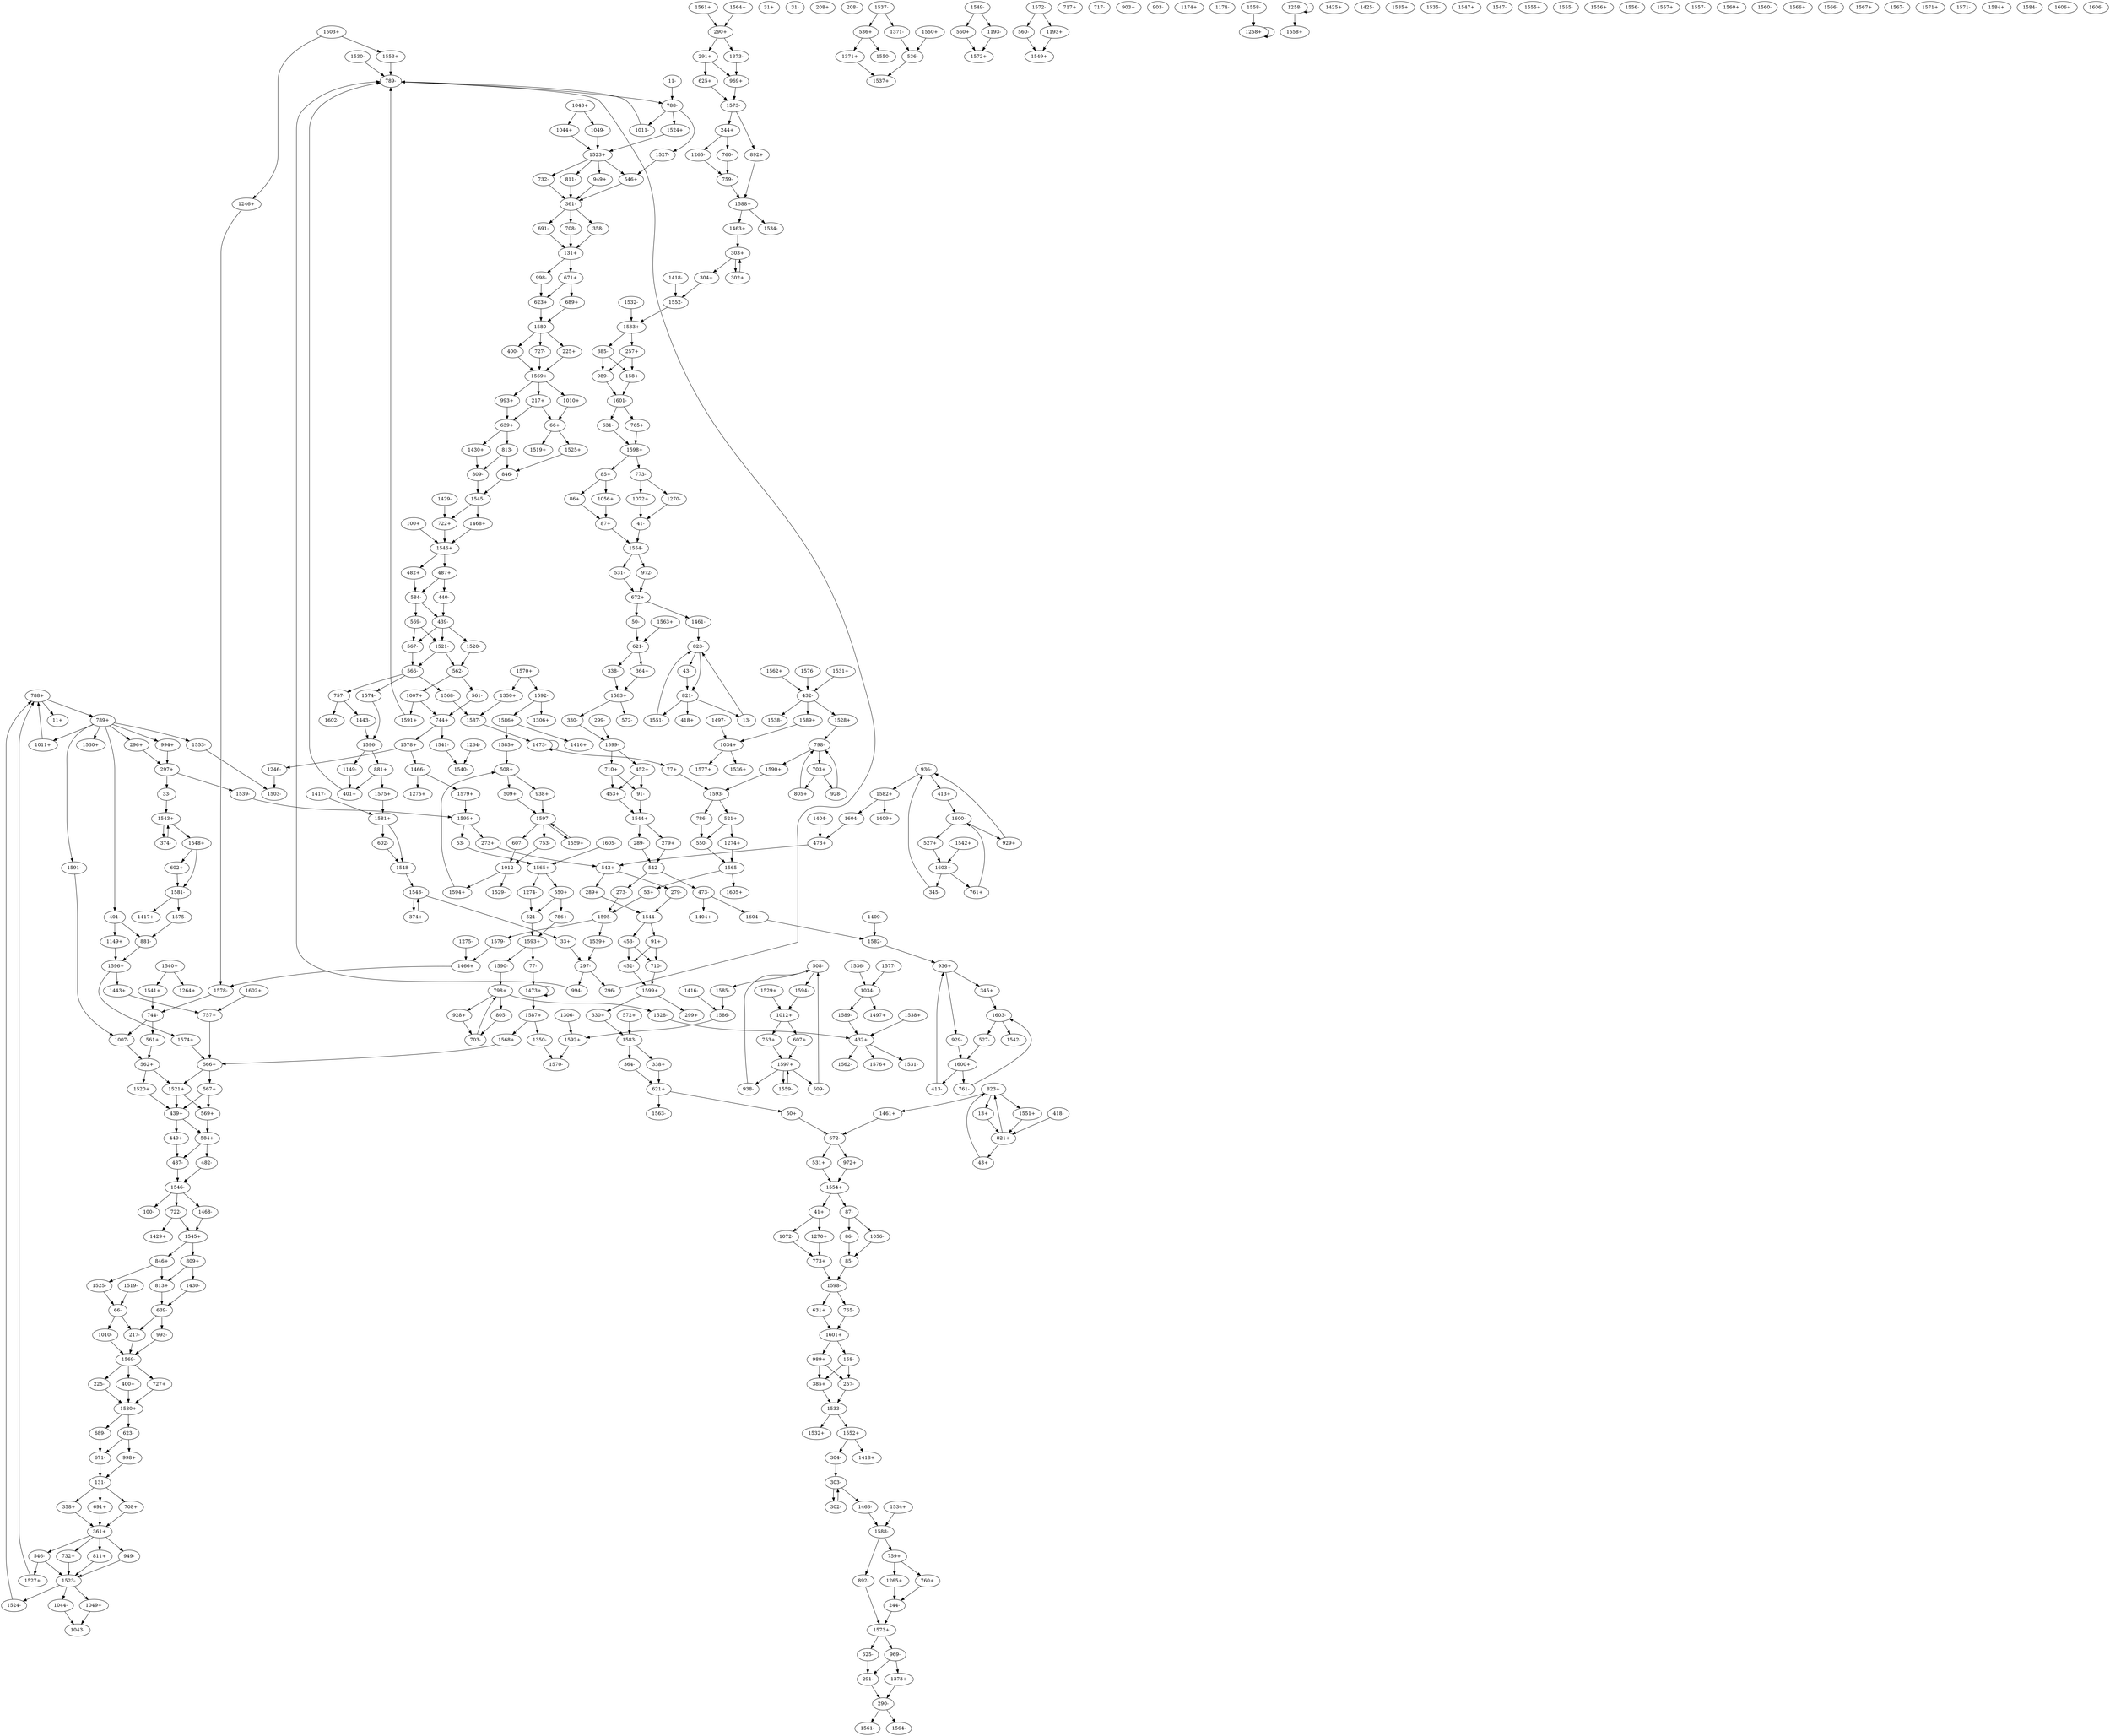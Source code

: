 digraph adj {
graph [k=96]
edge [d=-95]
"11+" [l=7627 C=186236]
"11-" [l=7627 C=186236]
"13+" [l=37907 C=817950]
"13-" [l=37907 C=817950]
"31+" [l=17947 C=372538]
"31-" [l=17947 C=372538]
"33+" [l=31737 C=852610]
"33-" [l=31737 C=852610]
"41+" [l=1584 C=36566]
"41-" [l=1584 C=36566]
"43+" [l=13880 C=295180]
"43-" [l=13880 C=295180]
"50+" [l=1977 C=68708]
"50-" [l=1977 C=68708]
"53+" [l=11040 C=316909]
"53-" [l=11040 C=316909]
"66+" [l=220 C=12228]
"66-" [l=220 C=12228]
"77+" [l=27741 C=717699]
"77-" [l=27741 C=717699]
"85+" [l=2199 C=56297]
"85-" [l=2199 C=56297]
"86+" [l=191 C=192]
"86-" [l=191 C=192]
"87+" [l=295 C=4713]
"87-" [l=295 C=4713]
"91+" [l=832 C=24397]
"91-" [l=832 C=24397]
"100+" [l=191 C=8085]
"100-" [l=191 C=8085]
"131+" [l=705 C=129383]
"131-" [l=705 C=129383]
"158+" [l=659 C=13271]
"158-" [l=659 C=13271]
"208+" [l=12757 C=307077]
"208-" [l=12757 C=307077]
"217+" [l=168 C=7467]
"217-" [l=168 C=7467]
"225+" [l=191 C=7949]
"225-" [l=191 C=7949]
"244+" [l=369 C=6942]
"244-" [l=369 C=6942]
"257+" [l=2233 C=46496]
"257-" [l=2233 C=46496]
"273+" [l=3244 C=82946]
"273-" [l=3244 C=82946]
"279+" [l=8397 C=228270]
"279-" [l=8397 C=228270]
"289+" [l=11281 C=300253]
"289-" [l=11281 C=300253]
"290+" [l=207 C=4558]
"290-" [l=207 C=4558]
"291+" [l=128 C=966]
"291-" [l=128 C=966]
"296+" [l=191 C=3202]
"296-" [l=191 C=3202]
"297+" [l=127 C=1956]
"297-" [l=127 C=1956]
"299+" [l=1530 C=44410]
"299-" [l=1530 C=44410]
"302+" [l=5860 C=151617]
"302-" [l=5860 C=151617]
"303+" [l=97 C=119]
"303-" [l=97 C=119]
"304+" [l=2656 C=57370]
"304-" [l=2656 C=57370]
"330+" [l=2156 C=58535]
"330-" [l=2156 C=58535]
"338+" [l=388 C=10603]
"338-" [l=388 C=10603]
"345+" [l=2491 C=57309]
"345-" [l=2491 C=57309]
"358+" [l=191 C=2674]
"358-" [l=191 C=2674]
"361+" [l=573 C=103795]
"361-" [l=573 C=103795]
"364+" [l=2812 C=93038]
"364-" [l=2812 C=93038]
"374+" [l=1977 C=40916]
"374-" [l=1977 C=40916]
"385+" [l=2233 C=52507]
"385-" [l=2233 C=52507]
"400+" [l=191 C=2288]
"400-" [l=191 C=2288]
"401+" [l=5397 C=158697]
"401-" [l=5397 C=158697]
"413+" [l=1582 C=34145]
"413-" [l=1582 C=34145]
"418+" [l=11669 C=251475]
"418-" [l=11669 C=251475]
"432+" [l=107 C=887]
"432-" [l=107 C=887]
"439+" [l=163 C=9362]
"439-" [l=163 C=9362]
"440+" [l=191 C=2053]
"440-" [l=191 C=2053]
"452+" [l=191 C=3001]
"452-" [l=191 C=3001]
"453+" [l=832 C=23929]
"453-" [l=832 C=23929]
"473+" [l=12602 C=314032]
"473-" [l=12602 C=314032]
"482+" [l=191 C=9800]
"482-" [l=191 C=9800]
"487+" [l=122 C=2105]
"487-" [l=122 C=2105]
"508+" [l=107 C=411]
"508-" [l=107 C=411]
"509+" [l=206 C=2161]
"509-" [l=206 C=2161]
"521+" [l=386 C=6155]
"521-" [l=386 C=6155]
"527+" [l=865 C=17176]
"527-" [l=865 C=17176]
"531+" [l=548 C=8648]
"531-" [l=548 C=8648]
"536+" [l=713 C=15004]
"536-" [l=713 C=15004]
"542+" [l=128 C=1982]
"542-" [l=128 C=1982]
"546+" [l=186 C=8719]
"546-" [l=186 C=8719]
"550+" [l=113 C=1115]
"550-" [l=113 C=1115]
"560+" [l=1088 C=27620]
"560-" [l=1088 C=27620]
"561+" [l=192 C=2462]
"561-" [l=192 C=2462]
"562+" [l=130 C=2861]
"562-" [l=130 C=2861]
"566+" [l=117 C=2371]
"566-" [l=117 C=2371]
"567+" [l=184 C=4939]
"567-" [l=184 C=4939]
"569+" [l=184 C=8344]
"569-" [l=184 C=8344]
"572+" [l=711 C=15830]
"572-" [l=711 C=15830]
"584+" [l=101 C=954]
"584-" [l=101 C=954]
"602+" [l=182 C=2104]
"602-" [l=182 C=2104]
"607+" [l=191 C=2386]
"607-" [l=191 C=2386]
"621+" [l=151 C=2207]
"621-" [l=151 C=2207]
"623+" [l=159 C=11599]
"623-" [l=159 C=11599]
"625+" [l=191 C=2062]
"625-" [l=191 C=2062]
"631+" [l=568 C=15397]
"631-" [l=568 C=15397]
"639+" [l=281 C=16100]
"639-" [l=281 C=16100]
"671+" [l=159 C=10656]
"671-" [l=159 C=10656]
"672+" [l=114 C=629]
"672-" [l=114 C=629]
"689+" [l=191 C=2407]
"689-" [l=191 C=2407]
"691+" [l=197 C=8779]
"691-" [l=197 C=8779]
"703+" [l=782 C=12700]
"703-" [l=782 C=12700]
"708+" [l=191 C=7300]
"708-" [l=191 C=7300]
"710+" [l=191 C=2439]
"710-" [l=191 C=2439]
"717+" [l=3423 C=63258]
"717-" [l=3423 C=63258]
"722+" [l=145 C=4629]
"722-" [l=145 C=4629]
"727+" [l=191 C=8089]
"727-" [l=191 C=8089]
"732+" [l=182 C=2986]
"732-" [l=182 C=2986]
"744+" [l=107 C=656]
"744-" [l=107 C=656]
"753+" [l=1395 C=29856]
"753-" [l=1395 C=29856]
"757+" [l=161 C=4891]
"757-" [l=161 C=4891]
"759+" [l=211 C=2994]
"759-" [l=211 C=2994]
"760+" [l=191 C=2103]
"760-" [l=191 C=2103]
"761+" [l=775 C=16769]
"761-" [l=775 C=16769]
"765+" [l=571 C=11657]
"765-" [l=571 C=11657]
"773+" [l=910 C=19278]
"773-" [l=910 C=19278]
"786+" [l=464 C=10428]
"786-" [l=464 C=10428]
"788+" [l=111 C=2730]
"788-" [l=111 C=2730]
"789+" [l=104 C=1321]
"789-" [l=104 C=1321]
"798+" [l=100 C=239]
"798-" [l=100 C=239]
"805+" [l=191 C=192]
"805-" [l=191 C=192]
"809+" [l=110 C=1429]
"809-" [l=110 C=1429]
"811+" [l=191 C=6103]
"811-" [l=191 C=6103]
"813+" [l=109 C=1648]
"813-" [l=109 C=1648]
"821+" [l=109 C=881]
"821-" [l=109 C=881]
"823+" [l=101 C=467]
"823-" [l=101 C=467]
"846+" [l=145 C=7139]
"846-" [l=145 C=7139]
"881+" [l=108 C=264]
"881-" [l=108 C=264]
"892+" [l=581 C=12903]
"892-" [l=581 C=12903]
"903+" [l=369 C=716]
"903-" [l=369 C=716]
"928+" [l=191 C=2410]
"928-" [l=191 C=2410]
"929+" [l=433 C=7042]
"929-" [l=433 C=7042]
"936+" [l=99 C=167]
"936-" [l=99 C=167]
"938+" [l=215 C=2313]
"938-" [l=215 C=2313]
"949+" [l=191 C=2685]
"949-" [l=191 C=2685]
"969+" [l=128 C=840]
"969-" [l=128 C=840]
"972+" [l=548 C=11924]
"972-" [l=548 C=11924]
"989+" [l=659 C=15029]
"989-" [l=659 C=15029]
"993+" [l=215 C=8597]
"993-" [l=215 C=8597]
"994+" [l=191 C=3927]
"994-" [l=191 C=3927]
"998+" [l=191 C=2888]
"998-" [l=191 C=2888]
"1007+" [l=182 C=5395]
"1007-" [l=182 C=5395]
"1010+" [l=206 C=4193]
"1010-" [l=206 C=4193]
"1011+" [l=320 C=3635]
"1011-" [l=320 C=3635]
"1012+" [l=102 C=309]
"1012-" [l=102 C=309]
"1034+" [l=98 C=161]
"1034-" [l=98 C=161]
"1043+" [l=104 C=419]
"1043-" [l=104 C=419]
"1044+" [l=191 C=2729]
"1044-" [l=191 C=2729]
"1049+" [l=182 C=2836]
"1049-" [l=182 C=2836]
"1056+" [l=191 C=2297]
"1056-" [l=191 C=2297]
"1072+" [l=191 C=1835]
"1072-" [l=191 C=1835]
"1149+" [l=191 C=361]
"1149-" [l=191 C=361]
"1174+" [l=470 C=1055]
"1174-" [l=470 C=1055]
"1193+" [l=182 C=174]
"1193-" [l=182 C=174]
"1246+" [l=181 C=172]
"1246-" [l=181 C=172]
"1258+" [l=104 C=1064]
"1258-" [l=104 C=1064]
"1264+" [l=197 C=294]
"1264-" [l=197 C=294]
"1265+" [l=191 C=192]
"1265-" [l=191 C=192]
"1270+" [l=191 C=192]
"1270-" [l=191 C=192]
"1274+" [l=191 C=192]
"1274-" [l=191 C=192]
"1275+" [l=113 C=66]
"1275-" [l=113 C=66]
"1306+" [l=102 C=15]
"1306-" [l=102 C=15]
"1350+" [l=187 C=184]
"1350-" [l=187 C=184]
"1371+" [l=189 C=188]
"1371-" [l=189 C=188]
"1373+" [l=191 C=259]
"1373-" [l=191 C=259]
"1404+" [l=166 C=177]
"1404-" [l=166 C=177]
"1409+" [l=109 C=33]
"1409-" [l=109 C=33]
"1416+" [l=196 C=272]
"1416-" [l=196 C=272]
"1417+" [l=209 C=359]
"1417-" [l=209 C=359]
"1418+" [l=199 C=316]
"1418-" [l=199 C=316]
"1425+" [l=320 C=787]
"1425-" [l=320 C=787]
"1429+" [l=217 C=286]
"1429-" [l=217 C=286]
"1430+" [l=191 C=264]
"1430-" [l=191 C=264]
"1443+" [l=30512 C=855783]
"1443-" [l=30512 C=855783]
"1461+" [l=16703 C=396014]
"1461-" [l=16703 C=396014]
"1463+" [l=16055 C=385301]
"1463-" [l=16055 C=385301]
"1466+" [l=23431 C=627617]
"1466-" [l=23431 C=627617]
"1468+" [l=191 C=4751]
"1468-" [l=191 C=4751]
"1473+" [l=184 C=4121]
"1473-" [l=184 C=4121]
"1497+" [l=18076 C=393608]
"1497-" [l=18076 C=393608]
"1503+" [l=21158 C=521835]
"1503-" [l=21158 C=521835]
"1519+" [l=303 C=8021]
"1519-" [l=303 C=8021]
"1520+" [l=195 C=3740]
"1520-" [l=195 C=3740]
"1521+" [l=158 C=7800]
"1521-" [l=158 C=7800]
"1523+" [l=166 C=12810]
"1523-" [l=166 C=12810]
"1524+" [l=208 C=17477]
"1524-" [l=208 C=17477]
"1525+" [l=288 C=12708]
"1525-" [l=288 C=12708]
"1527+" [l=296 C=11598]
"1527-" [l=296 C=11598]
"1528+" [l=143611 C=3413818]
"1528-" [l=143611 C=3413818]
"1529+" [l=21622 C=447109]
"1529-" [l=21622 C=447109]
"1530+" [l=47269 C=1279760]
"1530-" [l=47269 C=1279760]
"1531+" [l=112339 C=2377059]
"1531-" [l=112339 C=2377059]
"1532+" [l=264155 C=5822573]
"1532-" [l=264155 C=5822573]
"1533+" [l=1416 C=38099]
"1533-" [l=1416 C=38099]
"1534+" [l=43817 C=1037731]
"1534-" [l=43817 C=1037731]
"1535+" [l=8354 C=100884]
"1535-" [l=8354 C=100884]
"1536+" [l=33948 C=758645]
"1536-" [l=33948 C=758645]
"1537+" [l=56085 C=1295448]
"1537-" [l=56085 C=1295448]
"1538+" [l=192051 C=3999481]
"1538-" [l=192051 C=3999481]
"1539+" [l=62018 C=1538917]
"1539-" [l=62018 C=1538917]
"1540+" [l=187435 C=4790571]
"1540-" [l=187435 C=4790571]
"1541+" [l=288772 C=7376729]
"1541-" [l=288772 C=7376729]
"1542+" [l=85118 C=2179606]
"1542-" [l=85118 C=2179606]
"1543+" [l=1436 C=46743]
"1543-" [l=1436 C=46743]
"1544+" [l=1015 C=34039]
"1544-" [l=1015 C=34039]
"1545+" [l=1083 C=207117]
"1545-" [l=1083 C=207117]
"1546+" [l=368 C=52934]
"1546-" [l=368 C=52934]
"1547+" [l=69980 C=1816678]
"1547-" [l=69980 C=1816678]
"1548+" [l=43734 C=1115027]
"1548-" [l=43734 C=1115027]
"1549+" [l=97099 C=2131523]
"1549-" [l=97099 C=2131523]
"1550+" [l=65017 C=1527484]
"1550-" [l=65017 C=1527484]
"1551+" [l=44005 C=990311]
"1551-" [l=44005 C=990311]
"1552+" [l=109984 C=2834364]
"1552-" [l=109984 C=2834364]
"1553+" [l=43733 C=1012051]
"1553-" [l=43733 C=1012051]
"1554+" [l=6524 C=301865]
"1554-" [l=6524 C=301865]
"1555+" [l=47874 C=1011306]
"1555-" [l=47874 C=1011306]
"1556+" [l=25668 C=588134]
"1556-" [l=25668 C=588134]
"1557+" [l=36567 C=813894]
"1557-" [l=36567 C=813894]
"1558+" [l=40545 C=950210]
"1558-" [l=40545 C=950210]
"1559+" [l=1808 C=41365]
"1559-" [l=1808 C=41365]
"1560+" [l=7928 C=185698]
"1560-" [l=7928 C=185698]
"1561+" [l=86588 C=2030986]
"1561-" [l=86588 C=2030986]
"1562+" [l=50189 C=1139836]
"1562-" [l=50189 C=1139836]
"1563+" [l=282165 C=6844030]
"1563-" [l=282165 C=6844030]
"1564+" [l=18003 C=453263]
"1564-" [l=18003 C=453263]
"1565+" [l=1543 C=56263]
"1565-" [l=1543 C=56263]
"1566+" [l=24696 C=553891]
"1566-" [l=24696 C=553891]
"1567+" [l=14670 C=298771]
"1567-" [l=14670 C=298771]
"1568+" [l=100268 C=2608468]
"1568-" [l=100268 C=2608468]
"1569+" [l=720 C=103681]
"1569-" [l=720 C=103681]
"1570+" [l=112494 C=2483294]
"1570-" [l=112494 C=2483294]
"1571+" [l=6152 C=136082]
"1571-" [l=6152 C=136082]
"1572+" [l=52527 C=1251858]
"1572-" [l=52527 C=1251858]
"1573+" [l=791 C=18899]
"1573-" [l=791 C=18899]
"1574+" [l=25764 C=755360]
"1574-" [l=25764 C=755360]
"1575+" [l=69738 C=1805928]
"1575-" [l=69738 C=1805928]
"1576+" [l=76464 C=1753146]
"1576-" [l=76464 C=1753146]
"1577+" [l=50049 C=1198314]
"1577-" [l=50049 C=1198314]
"1578+" [l=58318 C=1557919]
"1578-" [l=58318 C=1557919]
"1579+" [l=48573 C=1276168]
"1579-" [l=48573 C=1276168]
"1580+" [l=790 C=130887]
"1580-" [l=790 C=130887]
"1581+" [l=66563 C=1746647]
"1581-" [l=66563 C=1746647]
"1582+" [l=105642 C=2686622]
"1582-" [l=105642 C=2686622]
"1583+" [l=612 C=24954]
"1583-" [l=612 C=24954]
"1584+" [l=190029 C=4114142]
"1584-" [l=190029 C=4114142]
"1585+" [l=78921 C=1626650]
"1585-" [l=78921 C=1626650]
"1586+" [l=198347 C=4239000]
"1586-" [l=198347 C=4239000]
"1587+" [l=41695 C=1116544]
"1587-" [l=41695 C=1116544]
"1588+" [l=620 C=19271]
"1588-" [l=620 C=19271]
"1589+" [l=135988 C=3178952]
"1589-" [l=135988 C=3178952]
"1590+" [l=149815 C=3409206]
"1590-" [l=149815 C=3409206]
"1591+" [l=119608 C=3188347]
"1591-" [l=119608 C=3188347]
"1592+" [l=46273 C=999493]
"1592-" [l=46273 C=999493]
"1593+" [l=1484 C=42225]
"1593-" [l=1484 C=42225]
"1594+" [l=1392 C=29654]
"1594-" [l=1392 C=29654]
"1595+" [l=1120 C=30269]
"1595-" [l=1120 C=30269]
"1596+" [l=985 C=40999]
"1596-" [l=985 C=40999]
"1597+" [l=230 C=5425]
"1597-" [l=230 C=5425]
"1598+" [l=8721 C=272328]
"1598-" [l=8721 C=272328]
"1599+" [l=2317 C=83620]
"1599-" [l=2317 C=83620]
"1600+" [l=1488 C=44614]
"1600-" [l=1488 C=44614]
"1601+" [l=725 C=21971]
"1601-" [l=725 C=21971]
"1602+" [l=212788 C=5316968]
"1602-" [l=212788 C=5316968]
"1603+" [l=408 C=8373]
"1603-" [l=408 C=8373]
"1604+" [l=134157 C=3484842]
"1604-" [l=134157 C=3484842]
"1605+" [l=160107 C=3495838]
"1605-" [l=160107 C=3495838]
"1606+" [l=67925 C=903187]
"1606-" [l=67925 C=903187]
"11-" -> "788-"
"13+" -> "821+" [d=-79]
"13-" -> "823-" [d=-85]
"33+" -> "297-"
"33-" -> "1543+"
"41+" -> "1072-"
"41+" -> "1270+"
"41-" -> "1554-"
"43+" -> "823+"
"43-" -> "821-"
"50+" -> "672-"
"50-" -> "621-"
"53+" -> "1595-"
"53-" -> "1565+"
"66+" -> "1519+"
"66+" -> "1525+"
"66-" -> "1010-"
"66-" -> "217-" [d=-57]
"77+" -> "1593-"
"77-" -> "1473+"
"85+" -> "86+"
"85+" -> "1056+"
"85-" -> "1598-"
"86+" -> "87+"
"86-" -> "85-"
"87+" -> "1554-"
"87-" -> "86-"
"87-" -> "1056-"
"91+" -> "452-"
"91+" -> "710-"
"91-" -> "1544+"
"100+" -> "1546+"
"131+" -> "671+"
"131+" -> "998-"
"131-" -> "691+"
"131-" -> "358+" [d=-93]
"131-" -> "708+" [d=-93]
"158+" -> "1601-"
"158-" -> "257-"
"158-" -> "385+"
"217+" -> "66+" [d=-57]
"217+" -> "639+" [d=-55]
"217-" -> "1569-" [d=-88]
"225+" -> "1569+"
"225-" -> "1580+"
"244+" -> "760-"
"244+" -> "1265-"
"244-" -> "1573+"
"257+" -> "158+"
"257+" -> "989-"
"257-" -> "1533-"
"273+" -> "542+"
"273-" -> "1595-"
"279+" -> "542-"
"279-" -> "1544-"
"289+" -> "1544-"
"289-" -> "542-"
"290+" -> "1373-"
"290+" -> "291+"
"290-" -> "1561-"
"290-" -> "1564-"
"291+" -> "625+"
"291+" -> "969+" [d=-32]
"291-" -> "290-"
"296+" -> "297+"
"296-" -> "789-" [d=-54]
"297+" -> "33-"
"297+" -> "1539-"
"297-" -> "296-"
"297-" -> "994-"
"299-" -> "1599-"
"302+" -> "303+"
"302-" -> "303-"
"303+" -> "302+"
"303+" -> "304+"
"303-" -> "302-"
"303-" -> "1463-"
"304+" -> "1552-"
"304-" -> "303-"
"330+" -> "1583-"
"330-" -> "1599-"
"338+" -> "621+"
"338-" -> "1583+"
"345+" -> "1603-"
"345-" -> "936-"
"358+" -> "361+" [d=-91]
"358-" -> "131+" [d=-93]
"361+" -> "949-"
"361+" -> "732+" [d=-86]
"361+" -> "546-" [d=-81]
"361+" -> "811+" [d=-81]
"361-" -> "691-"
"361-" -> "358-" [d=-91]
"361-" -> "708-" [d=-91]
"364+" -> "1583+"
"364-" -> "621+"
"374+" -> "1543-"
"374-" -> "1543+"
"385+" -> "1533-"
"385-" -> "158+"
"385-" -> "989-"
"400+" -> "1580+"
"400-" -> "1569+"
"401+" -> "789-" [d=-44]
"401-" -> "1149+"
"401-" -> "881-" [d=-12]
"413+" -> "1600-"
"413-" -> "936+"
"418-" -> "821+" [d=-79]
"432+" -> "1531-" [d=-18]
"432+" -> "1562-" [d=-18]
"432+" -> "1576+"
"432-" -> "1528+" [d=-73]
"432-" -> "1538-" [d=-73]
"432-" -> "1589+"
"439+" -> "440+"
"439+" -> "584+" [d=-74]
"439-" -> "567-" [d=-88]
"439-" -> "1520-" [d=-88]
"439-" -> "1521-" [d=-88]
"440+" -> "487-"
"440-" -> "439-"
"452+" -> "91-"
"452+" -> "453+"
"452-" -> "1599+"
"453+" -> "1544+"
"453-" -> "452-"
"453-" -> "710-"
"473+" -> "542+"
"473-" -> "1404+"
"473-" -> "1604+"
"482+" -> "584-"
"482-" -> "1546-"
"487+" -> "440-"
"487+" -> "584-" [d=-26]
"487-" -> "1546-"
"508+" -> "509+"
"508+" -> "938+"
"508-" -> "1585-"
"508-" -> "1594-"
"509+" -> "1597-" [d=-86]
"509-" -> "508-"
"521+" -> "1274+"
"521+" -> "550-" [d=-17]
"521-" -> "1593+"
"527+" -> "1603+"
"527-" -> "1600+"
"531+" -> "1554+"
"531-" -> "672+"
"536+" -> "1371+"
"536+" -> "1550-"
"536-" -> "1537+"
"542+" -> "279-"
"542+" -> "289+"
"542-" -> "273-"
"542-" -> "473-"
"546+" -> "361-" [d=-81]
"546-" -> "1527+"
"546-" -> "1523-" [d=-90]
"550+" -> "786+"
"550+" -> "521-" [d=-17]
"550-" -> "1565-"
"560+" -> "1572+"
"560-" -> "1549+"
"561+" -> "562+"
"561-" -> "744+"
"562+" -> "1520+"
"562+" -> "1521+" [d=-58]
"562-" -> "561-"
"562-" -> "1007+"
"566+" -> "567+"
"566+" -> "1521+" [d=-69]
"566-" -> "757-" [d=-54]
"566-" -> "1568-"
"566-" -> "1574-" [d=-54]
"567+" -> "569+" [d=-88]
"567+" -> "439+" [d=-88]
"567-" -> "566-"
"569+" -> "584+"
"569-" -> "567-" [d=-88]
"569-" -> "1521-" [d=-88]
"572+" -> "1583-"
"584+" -> "482-"
"584+" -> "487-" [d=-26]
"584-" -> "569-"
"584-" -> "439-" [d=-74]
"602+" -> "1581-"
"602-" -> "1548-"
"607+" -> "1597+" [d=-71]
"607-" -> "1012-"
"621+" -> "50+"
"621+" -> "1563-"
"621-" -> "338-"
"621-" -> "364+"
"623+" -> "1580-"
"623-" -> "998+"
"623-" -> "671-" [d=-63]
"625+" -> "1573-"
"625-" -> "291-"
"631+" -> "1601+"
"631-" -> "1598+"
"639+" -> "1430+"
"639+" -> "813-"
"639-" -> "993-"
"639-" -> "217-" [d=-55]
"671+" -> "689+"
"671+" -> "623+" [d=-63]
"671-" -> "131-"
"672+" -> "50-"
"672+" -> "1461-"
"672-" -> "531+"
"672-" -> "972+"
"689+" -> "1580-"
"689-" -> "671-"
"691+" -> "361+"
"691-" -> "131+"
"703+" -> "805+"
"703+" -> "928-"
"703-" -> "798+"
"708+" -> "361+" [d=-91]
"708-" -> "131+" [d=-93]
"710+" -> "91-"
"710+" -> "453+"
"710-" -> "1599+"
"722+" -> "1546+" [d=-85]
"722-" -> "1429+"
"722-" -> "1545+" [d=-49]
"727+" -> "1580+"
"727-" -> "1569+"
"732+" -> "1523-" [d=-81]
"732-" -> "361-" [d=-86]
"744+" -> "1541-"
"744+" -> "1578+"
"744-" -> "561+"
"744-" -> "1007-" [d=-85]
"753+" -> "1597+"
"753-" -> "1012-"
"757+" -> "566+" [d=-54]
"757-" -> "1443-"
"757-" -> "1602-"
"759+" -> "760+"
"759+" -> "1265+"
"759-" -> "1588+"
"760+" -> "244-"
"760-" -> "759-"
"761+" -> "1600-"
"761-" -> "1603-"
"765+" -> "1598+"
"765-" -> "1601+"
"773+" -> "1598-"
"773-" -> "1072+"
"773-" -> "1270-"
"786+" -> "1593+"
"786-" -> "550-"
"788+" -> "11+"
"788+" -> "789+"
"788-" -> "1011-"
"788-" -> "1524+" [d=-86]
"788-" -> "1527-" [d=-86]
"789+" -> "1011+" [d=-94]
"789+" -> "296+" [d=-54]
"789+" -> "994+" [d=-54]
"789+" -> "401-" [d=-44]
"789+" -> "1530+" [d=-18]
"789+" -> "1553-" [d=-89]
"789+" -> "1591-" [d=-18]
"789-" -> "788-"
"798+" -> "805-" [d=-21]
"798+" -> "928+" [d=-21]
"798+" -> "1528-"
"798-" -> "703+"
"798-" -> "1590+"
"805+" -> "798-" [d=-21]
"805-" -> "703-"
"809+" -> "1430-"
"809+" -> "813+" [d=-13]
"809-" -> "1545-"
"811+" -> "1523-"
"811-" -> "361-" [d=-81]
"813+" -> "639-"
"813-" -> "846-" [d=-48]
"813-" -> "809-" [d=-13]
"821+" -> "43+"
"821+" -> "823+" [d=-89]
"821-" -> "13-" [d=-79]
"821-" -> "418+" [d=-79]
"821-" -> "1551-"
"823+" -> "1461+"
"823+" -> "13+" [d=-85]
"823+" -> "1551+" [d=-85]
"823-" -> "43-"
"823-" -> "821-" [d=-89]
"846+" -> "1525-"
"846+" -> "813+" [d=-48]
"846-" -> "1545-"
"881+" -> "401+" [d=-12]
"881+" -> "1575+"
"881-" -> "1596+"
"892+" -> "1588+"
"892-" -> "1573+"
"928+" -> "703-"
"928-" -> "798-" [d=-21]
"929+" -> "936-"
"929-" -> "1600+"
"936+" -> "345+"
"936+" -> "929-"
"936-" -> "413+"
"936-" -> "1582+"
"938+" -> "1597-"
"938-" -> "508-"
"949+" -> "361-"
"949-" -> "1523-" [d=-81]
"969+" -> "1573-"
"969-" -> "1373+"
"969-" -> "291-" [d=-32]
"972+" -> "1554+"
"972-" -> "672+"
"989+" -> "257-"
"989+" -> "385+"
"989-" -> "1601-"
"993+" -> "639+"
"993-" -> "1569-"
"994+" -> "297+"
"994-" -> "789-" [d=-54]
"998+" -> "131-"
"998-" -> "623+"
"1007+" -> "744+" [d=-85]
"1007+" -> "1591+"
"1007-" -> "562+"
"1010+" -> "66+"
"1010-" -> "1569-" [d=-88]
"1011+" -> "788+"
"1011-" -> "789-" [d=-94]
"1012+" -> "607+"
"1012+" -> "753+"
"1012-" -> "1529-"
"1012-" -> "1594+"
"1034+" -> "1536+"
"1034+" -> "1577+"
"1034-" -> "1497+"
"1034-" -> "1589-"
"1043+" -> "1044+"
"1043+" -> "1049-"
"1044+" -> "1523+"
"1044-" -> "1043-"
"1049+" -> "1043-"
"1049-" -> "1523+" [d=-86]
"1056+" -> "87+"
"1056-" -> "85-"
"1072+" -> "41-"
"1072-" -> "773+"
"1149+" -> "1596+"
"1149-" -> "401+"
"1193+" -> "1549+"
"1193-" -> "1572+"
"1246+" -> "1578-"
"1246-" -> "1503-"
"1258+" -> "1258+"
"1258-" -> "1258-"
"1258-" -> "1558+"
"1264-" -> "1540-"
"1265+" -> "244-"
"1265-" -> "759-"
"1270+" -> "773+"
"1270-" -> "41-"
"1274+" -> "1565-"
"1274-" -> "521-"
"1275-" -> "1466+"
"1306-" -> "1592+"
"1350+" -> "1587-"
"1350-" -> "1570-"
"1371+" -> "1537+"
"1371-" -> "536-"
"1373+" -> "290-"
"1373-" -> "969+"
"1404-" -> "473+"
"1409-" -> "1582-"
"1416-" -> "1586-"
"1417-" -> "1581+"
"1418-" -> "1552-"
"1429-" -> "722+"
"1430+" -> "809-"
"1430-" -> "639-"
"1443+" -> "757+"
"1443-" -> "1596-"
"1461+" -> "672-"
"1461-" -> "823-"
"1463+" -> "303+"
"1463-" -> "1588-"
"1466+" -> "1578-"
"1466-" -> "1275+"
"1466-" -> "1579+"
"1468+" -> "1546+" [d=-85]
"1468-" -> "1545+"
"1473+" -> "1473+" [d=-20]
"1473+" -> "1587+"
"1473-" -> "77+"
"1473-" -> "1473-" [d=-20]
"1497-" -> "1034+"
"1503+" -> "1246+"
"1503+" -> "1553+"
"1519-" -> "66-"
"1520+" -> "439+" [d=-88]
"1520-" -> "562-"
"1521+" -> "569+" [d=-88]
"1521+" -> "439+" [d=-88]
"1521-" -> "566-" [d=-69]
"1521-" -> "562-" [d=-58]
"1523+" -> "811-"
"1523+" -> "546+" [d=-90]
"1523+" -> "732-" [d=-81]
"1523+" -> "949+" [d=-81]
"1523-" -> "1044-"
"1523-" -> "1049+" [d=-86]
"1523-" -> "1524-" [d=-86]
"1524+" -> "1523+" [d=-86]
"1524-" -> "788+" [d=-86]
"1525+" -> "846-"
"1525-" -> "66-"
"1527+" -> "788+" [d=-86]
"1527-" -> "546+"
"1528+" -> "798-"
"1528-" -> "432+" [d=-73]
"1529+" -> "1012+"
"1530-" -> "789-" [d=-18]
"1531+" -> "432-" [d=-18]
"1532-" -> "1533+"
"1533+" -> "257+"
"1533+" -> "385-"
"1533-" -> "1532+"
"1533-" -> "1552+"
"1534+" -> "1588-"
"1536-" -> "1034-"
"1537-" -> "536+"
"1537-" -> "1371-"
"1538+" -> "432+" [d=-73]
"1539+" -> "297-"
"1539-" -> "1595+"
"1540+" -> "1264+"
"1540+" -> "1541+"
"1541+" -> "744-"
"1541-" -> "1540-"
"1542+" -> "1603+"
"1543+" -> "374-"
"1543+" -> "1548+"
"1543-" -> "33+"
"1543-" -> "374+"
"1544+" -> "279+"
"1544+" -> "289-"
"1544-" -> "91+"
"1544-" -> "453-"
"1545+" -> "846+"
"1545+" -> "809+"
"1545-" -> "1468+"
"1545-" -> "722+" [d=-49]
"1546+" -> "482+"
"1546+" -> "487+"
"1546-" -> "100-"
"1546-" -> "722-" [d=-85]
"1546-" -> "1468-" [d=-85]
"1548+" -> "602+"
"1548+" -> "1581-" [d=-10]
"1548-" -> "1543-"
"1549-" -> "560+"
"1549-" -> "1193-"
"1550+" -> "536-"
"1551+" -> "821+"
"1551-" -> "823-" [d=-85]
"1552+" -> "304-"
"1552+" -> "1418+"
"1552-" -> "1533+"
"1553+" -> "789-" [d=-89]
"1553-" -> "1503-"
"1554+" -> "41+"
"1554+" -> "87-"
"1554-" -> "531-"
"1554-" -> "972-"
"1558-" -> "1258+"
"1559+" -> "1597-" [d=-86]
"1559-" -> "1597+" [d=-71]
"1561+" -> "290+"
"1562+" -> "432-" [d=-18]
"1563+" -> "621-"
"1564+" -> "290+"
"1565+" -> "1274-"
"1565+" -> "550+"
"1565-" -> "53+"
"1565-" -> "1605+"
"1568+" -> "566+"
"1568-" -> "1587-"
"1569+" -> "993+"
"1569+" -> "217+" [d=-88]
"1569+" -> "1010+" [d=-88]
"1569-" -> "225-"
"1569-" -> "400+"
"1569-" -> "727+"
"1570+" -> "1350+"
"1570+" -> "1592-"
"1572-" -> "560-"
"1572-" -> "1193+"
"1573+" -> "625-"
"1573+" -> "969-"
"1573-" -> "244+"
"1573-" -> "892+"
"1574+" -> "566+" [d=-54]
"1574-" -> "1596-"
"1575+" -> "1581+"
"1575-" -> "881-"
"1576-" -> "432-"
"1577-" -> "1034-"
"1578+" -> "1246-"
"1578+" -> "1466-"
"1578-" -> "744-"
"1579+" -> "1595+"
"1579-" -> "1466+"
"1580+" -> "623-"
"1580+" -> "689-"
"1580-" -> "225+"
"1580-" -> "400-"
"1580-" -> "727-"
"1581+" -> "602-"
"1581+" -> "1548-" [d=-10]
"1581-" -> "1417+"
"1581-" -> "1575-"
"1582+" -> "1409+"
"1582+" -> "1604-"
"1582-" -> "936+"
"1583+" -> "330-"
"1583+" -> "572-"
"1583-" -> "338+"
"1583-" -> "364-"
"1585+" -> "508+"
"1585-" -> "1586-"
"1586+" -> "1416+"
"1586+" -> "1585+"
"1586-" -> "1592+"
"1587+" -> "1350-"
"1587+" -> "1568+"
"1587-" -> "1473-"
"1588+" -> "1463+"
"1588+" -> "1534-"
"1588-" -> "759+"
"1588-" -> "892-"
"1589+" -> "1034+"
"1589-" -> "432+"
"1590+" -> "1593-"
"1590-" -> "798+"
"1591+" -> "789-" [d=-18]
"1591-" -> "1007-"
"1592+" -> "1570-"
"1592-" -> "1306+"
"1592-" -> "1586+"
"1593+" -> "77-"
"1593+" -> "1590-"
"1593-" -> "521+"
"1593-" -> "786-"
"1594+" -> "508+"
"1594-" -> "1012+"
"1595+" -> "53-"
"1595+" -> "273+"
"1595-" -> "1539+"
"1595-" -> "1579-"
"1596+" -> "1443+"
"1596+" -> "1574+"
"1596-" -> "1149-"
"1596-" -> "881+"
"1597+" -> "938-"
"1597+" -> "509-" [d=-86]
"1597+" -> "1559-" [d=-86]
"1597-" -> "753-"
"1597-" -> "607-" [d=-71]
"1597-" -> "1559+" [d=-71]
"1598+" -> "85+"
"1598+" -> "773-"
"1598-" -> "631+"
"1598-" -> "765-"
"1599+" -> "299+"
"1599+" -> "330+"
"1599-" -> "452+"
"1599-" -> "710+"
"1600+" -> "413-"
"1600+" -> "761-"
"1600-" -> "527+"
"1600-" -> "929+"
"1601+" -> "158-"
"1601+" -> "989+"
"1601-" -> "631-"
"1601-" -> "765+"
"1602+" -> "757+"
"1603+" -> "345-"
"1603+" -> "761+"
"1603-" -> "527-"
"1603-" -> "1542-"
"1604+" -> "1582-"
"1604-" -> "473+"
"1605-" -> "1565+"
}
